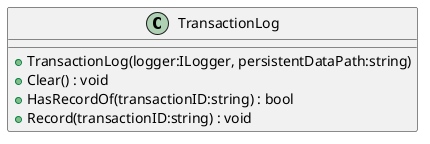 @startuml
class TransactionLog {
    + TransactionLog(logger:ILogger, persistentDataPath:string)
    + Clear() : void
    + HasRecordOf(transactionID:string) : bool
    + Record(transactionID:string) : void
}
@enduml

